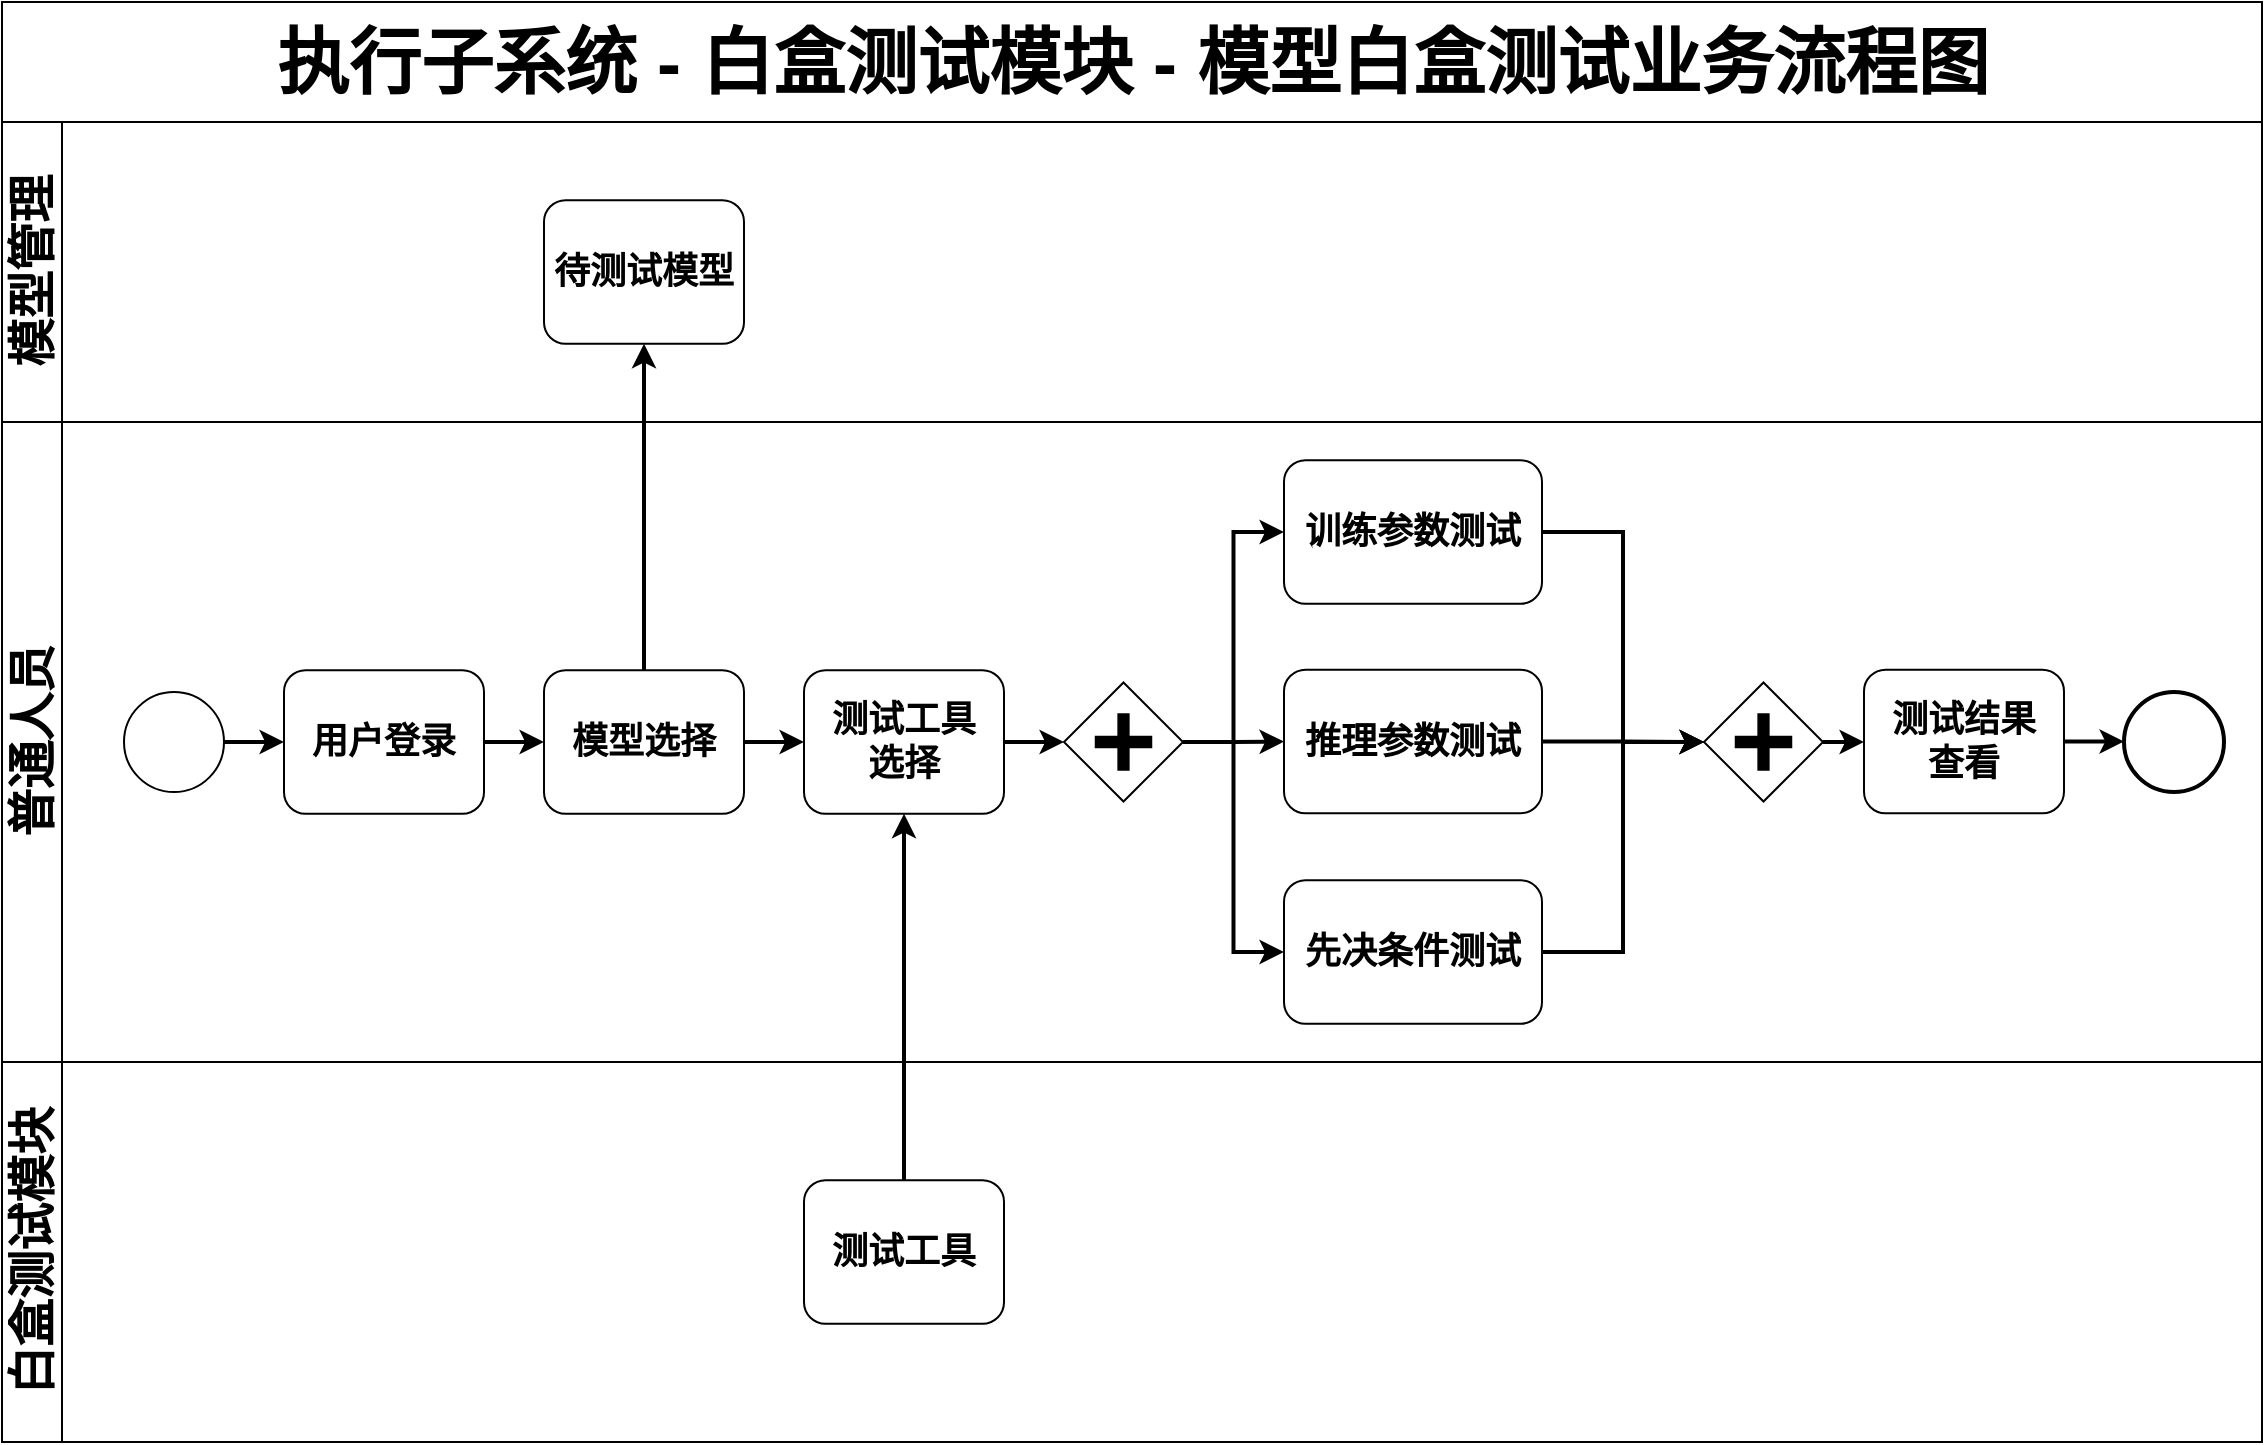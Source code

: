 <mxfile version="15.4.0" type="device"><diagram name="Page-1" id="c7488fd3-1785-93aa-aadb-54a6760d102a"><mxGraphModel dx="1209" dy="801" grid="1" gridSize="10" guides="1" tooltips="1" connect="1" arrows="1" fold="1" page="1" pageScale="1" pageWidth="1169" pageHeight="827" background="none" math="0" shadow="0"><root><mxCell id="0"/><mxCell id="1" parent="0"/><mxCell id="2b4e8129b02d487f-1" value="&lt;span style=&quot;font-family: &amp;#34;helvetica&amp;#34;&quot;&gt;&lt;font style=&quot;font-size: 36px&quot;&gt;执行子系统 - 白盒测试模块 - 模型白盒测试业务流程图&lt;/font&gt;&lt;/span&gt;" style="swimlane;html=1;childLayout=stackLayout;horizontal=1;startSize=60;horizontalStack=0;rounded=0;shadow=0;labelBackgroundColor=none;strokeWidth=1;fontFamily=Verdana;fontSize=8;align=center;" parent="1" vertex="1"><mxGeometry x="20" y="60" width="1130" height="720" as="geometry"/></mxCell><mxCell id="2b4e8129b02d487f-2" value="&lt;span style=&quot;font-size: 24px&quot;&gt;模型管理&lt;/span&gt;" style="swimlane;html=1;startSize=30;horizontal=0;" parent="2b4e8129b02d487f-1" vertex="1"><mxGeometry y="60" width="1130" height="150" as="geometry"><mxRectangle y="20" width="680" height="20" as="alternateBounds"/></mxGeometry></mxCell><mxCell id="bkIILyM2fM7lgy3gjEW_-13" style="edgeStyle=orthogonalEdgeStyle;rounded=0;orthogonalLoop=1;jettySize=auto;html=1;exitX=1;exitY=0.5;exitDx=0;exitDy=0;entryX=0;entryY=0.5;entryDx=0;entryDy=0;strokeWidth=2;" parent="2b4e8129b02d487f-2" edge="1"><mxGeometry relative="1" as="geometry"><mxPoint x="191" y="75.015" as="targetPoint"/></mxGeometry></mxCell><mxCell id="bkIILyM2fM7lgy3gjEW_-14" style="edgeStyle=orthogonalEdgeStyle;rounded=0;orthogonalLoop=1;jettySize=auto;html=1;exitX=1;exitY=0.5;exitDx=0;exitDy=0;entryX=0;entryY=0.5;entryDx=0;entryDy=0;strokeWidth=2;" parent="2b4e8129b02d487f-2" edge="1"><mxGeometry relative="1" as="geometry"><mxPoint x="341" y="74.995" as="targetPoint"/></mxGeometry></mxCell><mxCell id="bkIILyM2fM7lgy3gjEW_-15" style="edgeStyle=orthogonalEdgeStyle;rounded=0;orthogonalLoop=1;jettySize=auto;html=1;exitX=1;exitY=0.5;exitDx=0;exitDy=0;entryX=0;entryY=0.5;entryDx=0;entryDy=0;strokeWidth=2;" parent="2b4e8129b02d487f-2" edge="1"><mxGeometry relative="1" as="geometry"><mxPoint x="521" y="75" as="targetPoint"/></mxGeometry></mxCell><mxCell id="fPL-enD8heCvBiexdvDK-1" value="&lt;span style=&quot;font-size: 18px&quot;&gt;&lt;b&gt;待测试模型&lt;br&gt;&lt;/b&gt;&lt;/span&gt;" style="rounded=1;whiteSpace=wrap;html=1;shadow=0;labelBackgroundColor=none;strokeWidth=1;fontFamily=Verdana;fontSize=8;align=center;" parent="2b4e8129b02d487f-2" vertex="1"><mxGeometry x="271" y="39.12" width="100" height="71.75" as="geometry"/></mxCell><mxCell id="2b4e8129b02d487f-3" value="&lt;font style=&quot;font-size: 24px&quot;&gt;普通人员&lt;/font&gt;" style="swimlane;html=1;startSize=30;horizontal=0;" parent="2b4e8129b02d487f-1" vertex="1"><mxGeometry y="210" width="1130" height="320" as="geometry"/></mxCell><mxCell id="VifiUxbqDrs0etgbydWL-12" style="edgeStyle=orthogonalEdgeStyle;rounded=0;orthogonalLoop=1;jettySize=auto;html=1;exitX=1;exitY=0.5;exitDx=0;exitDy=0;entryX=0;entryY=0.5;entryDx=0;entryDy=0;strokeWidth=2;" parent="2b4e8129b02d487f-3" source="zCbduPKmyNDGT3lew_uM-1" target="VifiUxbqDrs0etgbydWL-11" edge="1"><mxGeometry relative="1" as="geometry"/></mxCell><mxCell id="zCbduPKmyNDGT3lew_uM-1" value="" style="ellipse;whiteSpace=wrap;html=1;rounded=0;shadow=0;labelBackgroundColor=none;strokeWidth=1;fontFamily=Verdana;fontSize=8;align=center;" parent="2b4e8129b02d487f-3" vertex="1"><mxGeometry x="61" y="135" width="50" height="50" as="geometry"/></mxCell><mxCell id="K-03vNoWm4RYzx0lYwIu-3" style="edgeStyle=orthogonalEdgeStyle;rounded=0;orthogonalLoop=1;jettySize=auto;html=1;exitX=1;exitY=0.5;exitDx=0;exitDy=0;entryX=0;entryY=0.5;entryDx=0;entryDy=0;strokeWidth=2;" parent="2b4e8129b02d487f-3" edge="1"><mxGeometry relative="1" as="geometry"><mxPoint x="361" y="85.005" as="sourcePoint"/></mxGeometry></mxCell><mxCell id="K-03vNoWm4RYzx0lYwIu-5" style="edgeStyle=orthogonalEdgeStyle;rounded=0;orthogonalLoop=1;jettySize=auto;html=1;exitX=1;exitY=0.5;exitDx=0;exitDy=0;entryX=0;entryY=0.5;entryDx=0;entryDy=0;strokeWidth=2;" parent="2b4e8129b02d487f-3" edge="1"><mxGeometry relative="1" as="geometry"><mxPoint x="491" y="84.995" as="sourcePoint"/></mxGeometry></mxCell><mxCell id="K-03vNoWm4RYzx0lYwIu-7" style="edgeStyle=orthogonalEdgeStyle;rounded=0;orthogonalLoop=1;jettySize=auto;html=1;exitX=1;exitY=0.5;exitDx=0;exitDy=0;entryX=0;entryY=0.5;entryDx=0;entryDy=0;strokeWidth=2;" parent="2b4e8129b02d487f-3" edge="1"><mxGeometry relative="1" as="geometry"><mxPoint x="621" y="84.995" as="sourcePoint"/></mxGeometry></mxCell><mxCell id="K-03vNoWm4RYzx0lYwIu-20" style="edgeStyle=orthogonalEdgeStyle;rounded=0;orthogonalLoop=1;jettySize=auto;html=1;exitX=1;exitY=0.5;exitDx=0;exitDy=0;entryX=0;entryY=0.5;entryDx=0;entryDy=0;strokeWidth=2;" parent="2b4e8129b02d487f-3" edge="1"><mxGeometry relative="1" as="geometry"><mxPoint x="751" y="85.005" as="sourcePoint"/></mxGeometry></mxCell><mxCell id="K-03vNoWm4RYzx0lYwIu-8" style="edgeStyle=orthogonalEdgeStyle;rounded=0;orthogonalLoop=1;jettySize=auto;html=1;exitX=1;exitY=0.5;exitDx=0;exitDy=0;entryX=0;entryY=0.5;entryDx=0;entryDy=0;strokeWidth=2;" parent="2b4e8129b02d487f-3" edge="1"><mxGeometry relative="1" as="geometry"><mxPoint x="891" y="84.995" as="sourcePoint"/></mxGeometry></mxCell><mxCell id="VifiUxbqDrs0etgbydWL-11" value="&lt;span style=&quot;font-size: 18px&quot;&gt;&lt;b&gt;用户登录&lt;br&gt;&lt;/b&gt;&lt;/span&gt;" style="rounded=1;whiteSpace=wrap;html=1;shadow=0;labelBackgroundColor=none;strokeWidth=1;fontFamily=Verdana;fontSize=8;align=center;" parent="2b4e8129b02d487f-3" vertex="1"><mxGeometry x="141" y="124.13" width="100" height="71.75" as="geometry"/></mxCell><mxCell id="VifiUxbqDrs0etgbydWL-17" style="edgeStyle=orthogonalEdgeStyle;rounded=0;orthogonalLoop=1;jettySize=auto;html=1;entryX=0;entryY=0.5;entryDx=0;entryDy=0;strokeWidth=2;exitX=1;exitY=0.5;exitDx=0;exitDy=0;" parent="2b4e8129b02d487f-3" source="VifiUxbqDrs0etgbydWL-11" target="VifiUxbqDrs0etgbydWL-14" edge="1"><mxGeometry relative="1" as="geometry"><mxPoint x="291" y="85" as="sourcePoint"/></mxGeometry></mxCell><mxCell id="gMmGfjZgAaE9sxdAUuKG-5" style="edgeStyle=orthogonalEdgeStyle;rounded=0;orthogonalLoop=1;jettySize=auto;html=1;exitX=1;exitY=0.5;exitDx=0;exitDy=0;entryX=0;entryY=0.5;entryDx=0;entryDy=0;strokeWidth=2;" parent="2b4e8129b02d487f-3" source="VifiUxbqDrs0etgbydWL-14" target="gMmGfjZgAaE9sxdAUuKG-4" edge="1"><mxGeometry relative="1" as="geometry"/></mxCell><mxCell id="VifiUxbqDrs0etgbydWL-14" value="&lt;span style=&quot;font-size: 18px&quot;&gt;&lt;b&gt;模型选择&lt;br&gt;&lt;/b&gt;&lt;/span&gt;" style="rounded=1;whiteSpace=wrap;html=1;shadow=0;labelBackgroundColor=none;strokeWidth=1;fontFamily=Verdana;fontSize=8;align=center;" parent="2b4e8129b02d487f-3" vertex="1"><mxGeometry x="271" y="124.13" width="100" height="71.75" as="geometry"/></mxCell><mxCell id="VNnxn3PVTuz6Q0UQCS89-6" style="edgeStyle=orthogonalEdgeStyle;rounded=0;orthogonalLoop=1;jettySize=auto;html=1;exitX=1;exitY=0.5;exitDx=0;exitDy=0;entryX=0;entryY=0.5;entryDx=0;entryDy=0;strokeWidth=2;" parent="2b4e8129b02d487f-3" source="JTGpnl-tM5jKfe3oYGf3-1" target="VNnxn3PVTuz6Q0UQCS89-5" edge="1"><mxGeometry relative="1" as="geometry"/></mxCell><mxCell id="JTGpnl-tM5jKfe3oYGf3-1" value="&lt;span style=&quot;font-size: 18px&quot;&gt;&lt;b&gt;训练参数测试&lt;br&gt;&lt;/b&gt;&lt;/span&gt;" style="rounded=1;whiteSpace=wrap;html=1;shadow=0;labelBackgroundColor=none;strokeWidth=1;fontFamily=Verdana;fontSize=8;align=center;" parent="2b4e8129b02d487f-3" vertex="1"><mxGeometry x="641" y="19.13" width="129" height="71.75" as="geometry"/></mxCell><mxCell id="VNnxn3PVTuz6Q0UQCS89-7" style="edgeStyle=orthogonalEdgeStyle;rounded=0;orthogonalLoop=1;jettySize=auto;html=1;exitX=1;exitY=0.5;exitDx=0;exitDy=0;strokeWidth=2;" parent="2b4e8129b02d487f-3" source="JTGpnl-tM5jKfe3oYGf3-2" target="VNnxn3PVTuz6Q0UQCS89-5" edge="1"><mxGeometry relative="1" as="geometry"/></mxCell><mxCell id="JTGpnl-tM5jKfe3oYGf3-2" value="&lt;span style=&quot;font-size: 18px&quot;&gt;&lt;b&gt;推理参数测试&lt;br&gt;&lt;/b&gt;&lt;/span&gt;" style="rounded=1;whiteSpace=wrap;html=1;shadow=0;labelBackgroundColor=none;strokeWidth=1;fontFamily=Verdana;fontSize=8;align=center;" parent="2b4e8129b02d487f-3" vertex="1"><mxGeometry x="641" y="123.87" width="129" height="71.75" as="geometry"/></mxCell><mxCell id="VNnxn3PVTuz6Q0UQCS89-3" style="edgeStyle=orthogonalEdgeStyle;rounded=0;orthogonalLoop=1;jettySize=auto;html=1;exitX=1;exitY=0.5;exitDx=0;exitDy=0;entryX=0;entryY=0.5;entryDx=0;entryDy=0;strokeWidth=2;" parent="2b4e8129b02d487f-3" source="VNnxn3PVTuz6Q0UQCS89-1" target="JTGpnl-tM5jKfe3oYGf3-1" edge="1"><mxGeometry relative="1" as="geometry"/></mxCell><mxCell id="VNnxn3PVTuz6Q0UQCS89-4" style="edgeStyle=orthogonalEdgeStyle;rounded=0;orthogonalLoop=1;jettySize=auto;html=1;exitX=1;exitY=0.5;exitDx=0;exitDy=0;strokeWidth=2;" parent="2b4e8129b02d487f-3" source="VNnxn3PVTuz6Q0UQCS89-1" target="JTGpnl-tM5jKfe3oYGf3-2" edge="1"><mxGeometry relative="1" as="geometry"/></mxCell><mxCell id="gMmGfjZgAaE9sxdAUuKG-8" style="edgeStyle=orthogonalEdgeStyle;rounded=0;orthogonalLoop=1;jettySize=auto;html=1;exitX=1;exitY=0.5;exitDx=0;exitDy=0;entryX=0;entryY=0.5;entryDx=0;entryDy=0;strokeWidth=2;" parent="2b4e8129b02d487f-3" source="VNnxn3PVTuz6Q0UQCS89-1" target="gMmGfjZgAaE9sxdAUuKG-3" edge="1"><mxGeometry relative="1" as="geometry"/></mxCell><mxCell id="VNnxn3PVTuz6Q0UQCS89-1" value="" style="shape=mxgraph.bpmn.shape;html=1;verticalLabelPosition=bottom;labelBackgroundColor=#ffffff;verticalAlign=top;perimeter=rhombusPerimeter;background=gateway;outline=none;symbol=parallelGw;rounded=1;shadow=0;strokeWidth=1;fontFamily=Verdana;fontSize=8;align=center;" parent="2b4e8129b02d487f-3" vertex="1"><mxGeometry x="531" y="130.25" width="59.5" height="59.5" as="geometry"/></mxCell><mxCell id="VNnxn3PVTuz6Q0UQCS89-10" style="edgeStyle=orthogonalEdgeStyle;rounded=0;orthogonalLoop=1;jettySize=auto;html=1;exitX=1;exitY=0.5;exitDx=0;exitDy=0;strokeWidth=2;entryX=0;entryY=0.5;entryDx=0;entryDy=0;" parent="2b4e8129b02d487f-3" source="VNnxn3PVTuz6Q0UQCS89-5" target="gMmGfjZgAaE9sxdAUuKG-16" edge="1"><mxGeometry relative="1" as="geometry"><mxPoint x="1001" y="160.0" as="targetPoint"/></mxGeometry></mxCell><mxCell id="VNnxn3PVTuz6Q0UQCS89-5" value="" style="shape=mxgraph.bpmn.shape;html=1;verticalLabelPosition=bottom;labelBackgroundColor=#ffffff;verticalAlign=top;perimeter=rhombusPerimeter;background=gateway;outline=none;symbol=parallelGw;rounded=1;shadow=0;strokeWidth=1;fontFamily=Verdana;fontSize=8;align=center;" parent="2b4e8129b02d487f-3" vertex="1"><mxGeometry x="851" y="130.25" width="59.5" height="59.5" as="geometry"/></mxCell><mxCell id="gMmGfjZgAaE9sxdAUuKG-9" style="edgeStyle=orthogonalEdgeStyle;rounded=0;orthogonalLoop=1;jettySize=auto;html=1;exitX=1;exitY=0.5;exitDx=0;exitDy=0;entryX=0;entryY=0.5;entryDx=0;entryDy=0;strokeWidth=2;" parent="2b4e8129b02d487f-3" source="gMmGfjZgAaE9sxdAUuKG-3" target="VNnxn3PVTuz6Q0UQCS89-5" edge="1"><mxGeometry relative="1" as="geometry"/></mxCell><mxCell id="gMmGfjZgAaE9sxdAUuKG-3" value="&lt;span style=&quot;font-size: 18px&quot;&gt;&lt;b&gt;先决条件测试&lt;br&gt;&lt;/b&gt;&lt;/span&gt;" style="rounded=1;whiteSpace=wrap;html=1;shadow=0;labelBackgroundColor=none;strokeWidth=1;fontFamily=Verdana;fontSize=8;align=center;" parent="2b4e8129b02d487f-3" vertex="1"><mxGeometry x="641" y="229.13" width="129" height="71.75" as="geometry"/></mxCell><mxCell id="gMmGfjZgAaE9sxdAUuKG-7" style="edgeStyle=orthogonalEdgeStyle;rounded=0;orthogonalLoop=1;jettySize=auto;html=1;exitX=1;exitY=0.5;exitDx=0;exitDy=0;entryX=0;entryY=0.5;entryDx=0;entryDy=0;strokeWidth=2;" parent="2b4e8129b02d487f-3" source="gMmGfjZgAaE9sxdAUuKG-4" target="VNnxn3PVTuz6Q0UQCS89-1" edge="1"><mxGeometry relative="1" as="geometry"/></mxCell><mxCell id="gMmGfjZgAaE9sxdAUuKG-4" value="&lt;span style=&quot;font-size: 18px&quot;&gt;&lt;b&gt;测试工具&lt;br&gt;选择&lt;br&gt;&lt;/b&gt;&lt;/span&gt;" style="rounded=1;whiteSpace=wrap;html=1;shadow=0;labelBackgroundColor=none;strokeWidth=1;fontFamily=Verdana;fontSize=8;align=center;" parent="2b4e8129b02d487f-3" vertex="1"><mxGeometry x="401" y="124.13" width="100" height="71.75" as="geometry"/></mxCell><mxCell id="zCbduPKmyNDGT3lew_uM-16" value="" style="ellipse;whiteSpace=wrap;html=1;rounded=0;shadow=0;labelBackgroundColor=none;strokeWidth=2;fontFamily=Verdana;fontSize=8;align=center;" parent="2b4e8129b02d487f-3" vertex="1"><mxGeometry x="1061" y="135" width="50" height="50" as="geometry"/></mxCell><mxCell id="fPL-enD8heCvBiexdvDK-3" style="edgeStyle=orthogonalEdgeStyle;rounded=0;orthogonalLoop=1;jettySize=auto;html=1;exitX=1;exitY=0.5;exitDx=0;exitDy=0;entryX=0;entryY=0.5;entryDx=0;entryDy=0;strokeWidth=2;" parent="2b4e8129b02d487f-3" source="gMmGfjZgAaE9sxdAUuKG-16" target="zCbduPKmyNDGT3lew_uM-16" edge="1"><mxGeometry relative="1" as="geometry"/></mxCell><mxCell id="gMmGfjZgAaE9sxdAUuKG-16" value="&lt;span style=&quot;font-size: 18px&quot;&gt;&lt;b&gt;测试结果&lt;br&gt;查看&lt;br&gt;&lt;/b&gt;&lt;/span&gt;" style="rounded=1;whiteSpace=wrap;html=1;shadow=0;labelBackgroundColor=none;strokeWidth=1;fontFamily=Verdana;fontSize=8;align=center;" parent="2b4e8129b02d487f-3" vertex="1"><mxGeometry x="931" y="123.87" width="100" height="71.75" as="geometry"/></mxCell><mxCell id="2b4e8129b02d487f-4" value="&lt;font style=&quot;font-size: 24px&quot;&gt;白盒测试模块&lt;/font&gt;" style="swimlane;html=1;startSize=30;horizontal=0;fillColor=none;swimlaneFillColor=none;" parent="2b4e8129b02d487f-1" vertex="1"><mxGeometry y="530" width="1130" height="190" as="geometry"/></mxCell><mxCell id="XfF_K7h67dl19wyTYW1b-30" value="&lt;span style=&quot;font-size: 18px&quot;&gt;&lt;b&gt;测试工具&lt;br&gt;&lt;/b&gt;&lt;/span&gt;" style="rounded=1;whiteSpace=wrap;html=1;shadow=0;labelBackgroundColor=none;strokeWidth=1;fontFamily=Verdana;fontSize=8;align=center;" parent="2b4e8129b02d487f-4" vertex="1"><mxGeometry x="401" y="59.12" width="100" height="71.75" as="geometry"/></mxCell><mxCell id="fPL-enD8heCvBiexdvDK-2" style="edgeStyle=orthogonalEdgeStyle;rounded=0;orthogonalLoop=1;jettySize=auto;html=1;exitX=0.5;exitY=0;exitDx=0;exitDy=0;entryX=0.5;entryY=1;entryDx=0;entryDy=0;strokeWidth=2;" parent="2b4e8129b02d487f-1" source="VifiUxbqDrs0etgbydWL-14" target="fPL-enD8heCvBiexdvDK-1" edge="1"><mxGeometry relative="1" as="geometry"/></mxCell><mxCell id="XfF_K7h67dl19wyTYW1b-31" style="edgeStyle=orthogonalEdgeStyle;rounded=0;orthogonalLoop=1;jettySize=auto;html=1;exitX=0.5;exitY=0;exitDx=0;exitDy=0;entryX=0.5;entryY=1;entryDx=0;entryDy=0;strokeWidth=2;" parent="2b4e8129b02d487f-1" source="XfF_K7h67dl19wyTYW1b-30" target="gMmGfjZgAaE9sxdAUuKG-4" edge="1"><mxGeometry relative="1" as="geometry"/></mxCell></root></mxGraphModel></diagram></mxfile>